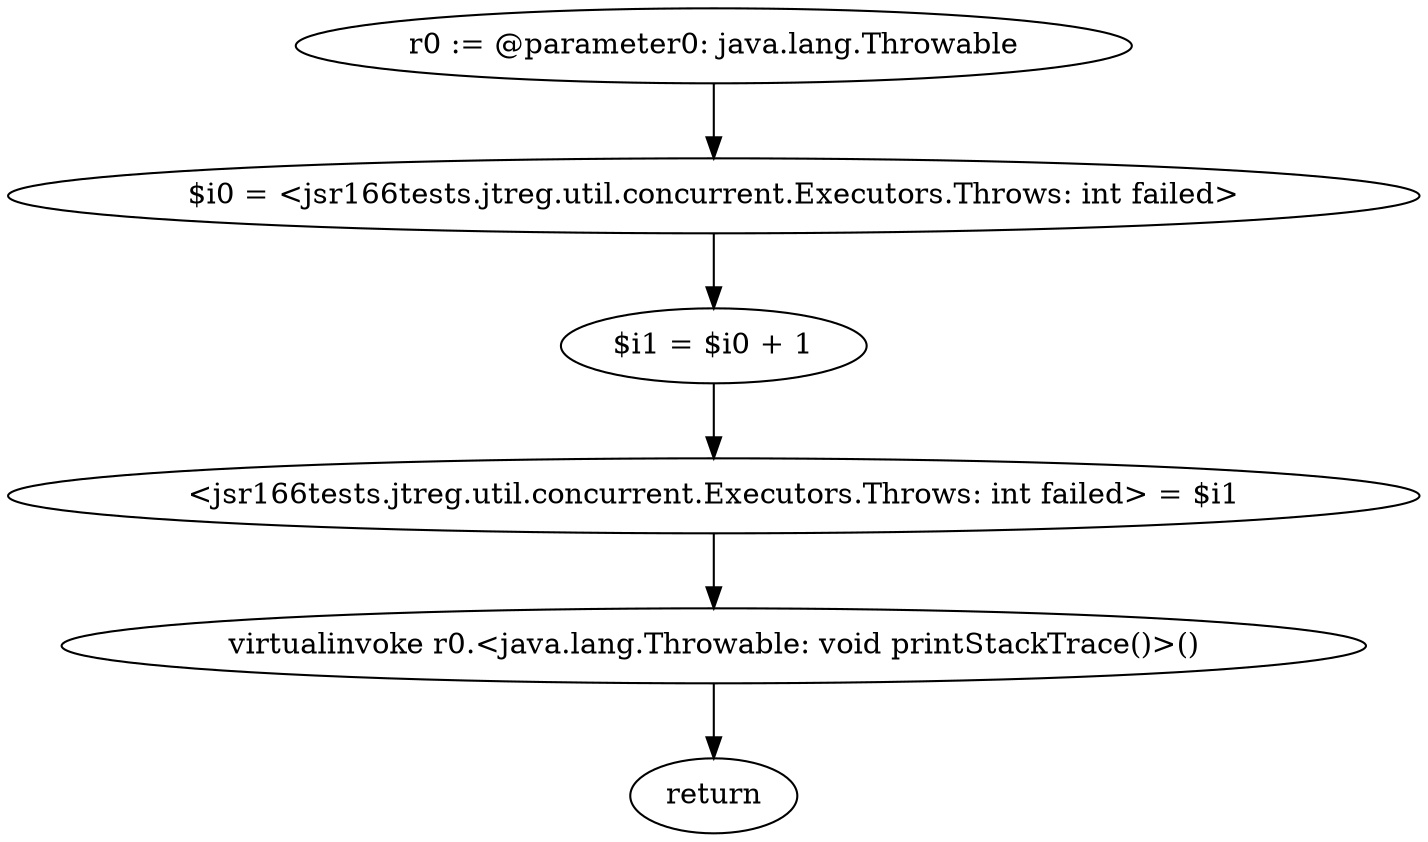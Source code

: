 digraph "unitGraph" {
    "r0 := @parameter0: java.lang.Throwable"
    "$i0 = <jsr166tests.jtreg.util.concurrent.Executors.Throws: int failed>"
    "$i1 = $i0 + 1"
    "<jsr166tests.jtreg.util.concurrent.Executors.Throws: int failed> = $i1"
    "virtualinvoke r0.<java.lang.Throwable: void printStackTrace()>()"
    "return"
    "r0 := @parameter0: java.lang.Throwable"->"$i0 = <jsr166tests.jtreg.util.concurrent.Executors.Throws: int failed>";
    "$i0 = <jsr166tests.jtreg.util.concurrent.Executors.Throws: int failed>"->"$i1 = $i0 + 1";
    "$i1 = $i0 + 1"->"<jsr166tests.jtreg.util.concurrent.Executors.Throws: int failed> = $i1";
    "<jsr166tests.jtreg.util.concurrent.Executors.Throws: int failed> = $i1"->"virtualinvoke r0.<java.lang.Throwable: void printStackTrace()>()";
    "virtualinvoke r0.<java.lang.Throwable: void printStackTrace()>()"->"return";
}
